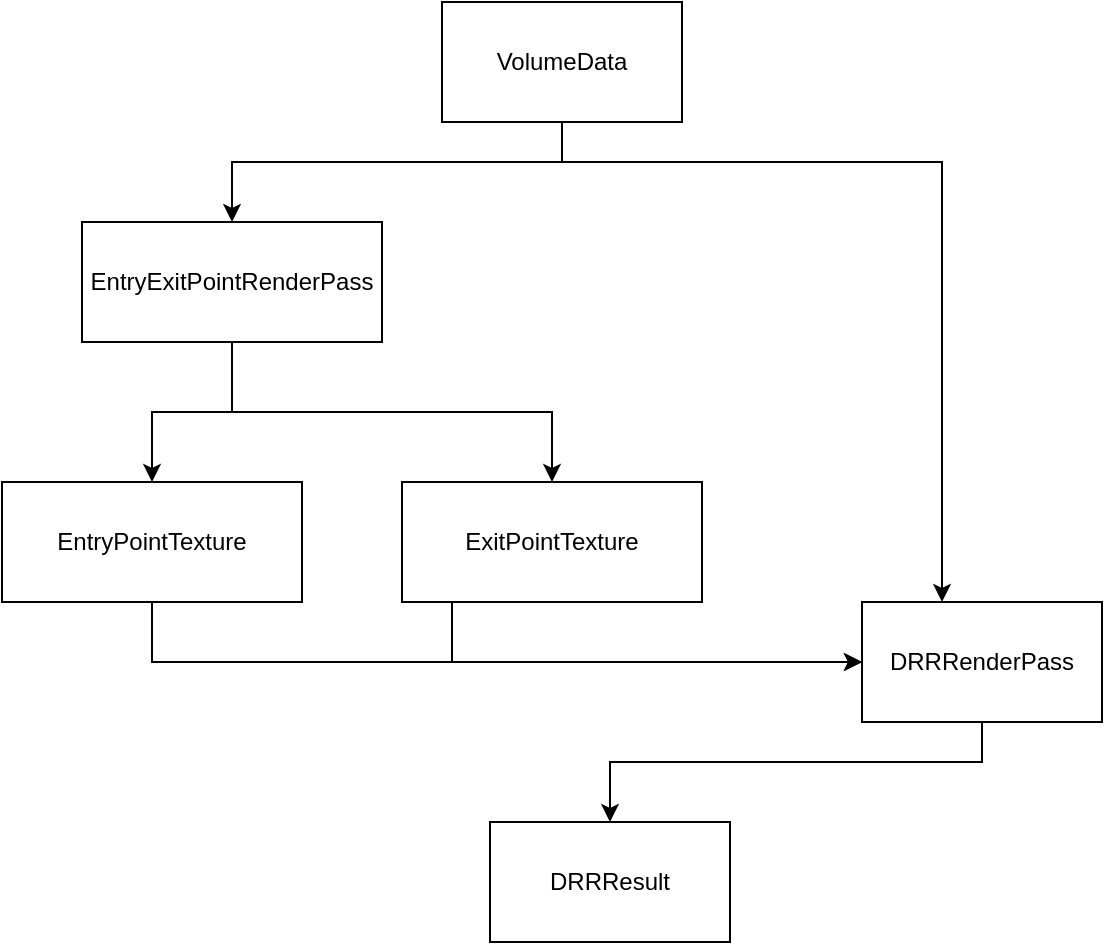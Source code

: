 <mxfile version="12.9.3" type="device"><diagram id="luEDylZ5xlOeT-H3Clpk" name="Page-1"><mxGraphModel dx="835" dy="806" grid="1" gridSize="10" guides="1" tooltips="1" connect="1" arrows="1" fold="1" page="1" pageScale="1" pageWidth="827" pageHeight="1169" math="0" shadow="0"><root><mxCell id="0"/><mxCell id="1" parent="0"/><mxCell id="_O9SweEJ7SeY95zj1ZAV-10" style="edgeStyle=orthogonalEdgeStyle;rounded=0;orthogonalLoop=1;jettySize=auto;html=1;" edge="1" parent="1" source="_O9SweEJ7SeY95zj1ZAV-1" target="_O9SweEJ7SeY95zj1ZAV-5"><mxGeometry relative="1" as="geometry"/></mxCell><mxCell id="_O9SweEJ7SeY95zj1ZAV-11" style="edgeStyle=orthogonalEdgeStyle;rounded=0;orthogonalLoop=1;jettySize=auto;html=1;entryX=0.5;entryY=0;entryDx=0;entryDy=0;" edge="1" parent="1" source="_O9SweEJ7SeY95zj1ZAV-1" target="_O9SweEJ7SeY95zj1ZAV-6"><mxGeometry relative="1" as="geometry"><Array as="points"><mxPoint x="235" y="215"/><mxPoint x="395" y="215"/></Array></mxGeometry></mxCell><mxCell id="_O9SweEJ7SeY95zj1ZAV-1" value="EntryExitPointRenderPass" style="rounded=0;whiteSpace=wrap;html=1;" vertex="1" parent="1"><mxGeometry x="160" y="120" width="150" height="60" as="geometry"/></mxCell><mxCell id="_O9SweEJ7SeY95zj1ZAV-8" style="edgeStyle=orthogonalEdgeStyle;rounded=0;orthogonalLoop=1;jettySize=auto;html=1;" edge="1" parent="1" source="_O9SweEJ7SeY95zj1ZAV-3" target="_O9SweEJ7SeY95zj1ZAV-1"><mxGeometry relative="1" as="geometry"><Array as="points"><mxPoint x="400" y="90"/><mxPoint x="235" y="90"/></Array></mxGeometry></mxCell><mxCell id="_O9SweEJ7SeY95zj1ZAV-9" style="edgeStyle=orthogonalEdgeStyle;rounded=0;orthogonalLoop=1;jettySize=auto;html=1;" edge="1" parent="1" source="_O9SweEJ7SeY95zj1ZAV-3" target="_O9SweEJ7SeY95zj1ZAV-4"><mxGeometry relative="1" as="geometry"><Array as="points"><mxPoint x="400" y="90"/><mxPoint x="590" y="90"/></Array></mxGeometry></mxCell><mxCell id="_O9SweEJ7SeY95zj1ZAV-3" value="VolumeData" style="rounded=0;whiteSpace=wrap;html=1;" vertex="1" parent="1"><mxGeometry x="340" y="10" width="120" height="60" as="geometry"/></mxCell><mxCell id="_O9SweEJ7SeY95zj1ZAV-14" style="edgeStyle=orthogonalEdgeStyle;rounded=0;orthogonalLoop=1;jettySize=auto;html=1;" edge="1" parent="1" source="_O9SweEJ7SeY95zj1ZAV-4" target="_O9SweEJ7SeY95zj1ZAV-7"><mxGeometry relative="1" as="geometry"><Array as="points"><mxPoint x="610" y="390"/><mxPoint x="424" y="390"/></Array></mxGeometry></mxCell><mxCell id="_O9SweEJ7SeY95zj1ZAV-4" value="DRRRenderPass" style="rounded=0;whiteSpace=wrap;html=1;" vertex="1" parent="1"><mxGeometry x="550" y="310" width="120" height="60" as="geometry"/></mxCell><mxCell id="_O9SweEJ7SeY95zj1ZAV-13" style="edgeStyle=orthogonalEdgeStyle;rounded=0;orthogonalLoop=1;jettySize=auto;html=1;" edge="1" parent="1" source="_O9SweEJ7SeY95zj1ZAV-5" target="_O9SweEJ7SeY95zj1ZAV-4"><mxGeometry relative="1" as="geometry"><Array as="points"><mxPoint x="195" y="340"/></Array></mxGeometry></mxCell><mxCell id="_O9SweEJ7SeY95zj1ZAV-5" value="EntryPointTexture" style="rounded=0;whiteSpace=wrap;html=1;" vertex="1" parent="1"><mxGeometry x="120" y="250" width="150" height="60" as="geometry"/></mxCell><mxCell id="_O9SweEJ7SeY95zj1ZAV-12" style="edgeStyle=orthogonalEdgeStyle;rounded=0;orthogonalLoop=1;jettySize=auto;html=1;entryX=0;entryY=0.5;entryDx=0;entryDy=0;" edge="1" parent="1" source="_O9SweEJ7SeY95zj1ZAV-6" target="_O9SweEJ7SeY95zj1ZAV-4"><mxGeometry relative="1" as="geometry"><Array as="points"><mxPoint x="345" y="340"/></Array></mxGeometry></mxCell><mxCell id="_O9SweEJ7SeY95zj1ZAV-6" value="ExitPointTexture" style="rounded=0;whiteSpace=wrap;html=1;" vertex="1" parent="1"><mxGeometry x="320" y="250" width="150" height="60" as="geometry"/></mxCell><mxCell id="_O9SweEJ7SeY95zj1ZAV-7" value="DRRResult" style="rounded=0;whiteSpace=wrap;html=1;" vertex="1" parent="1"><mxGeometry x="364" y="420" width="120" height="60" as="geometry"/></mxCell></root></mxGraphModel></diagram></mxfile>
